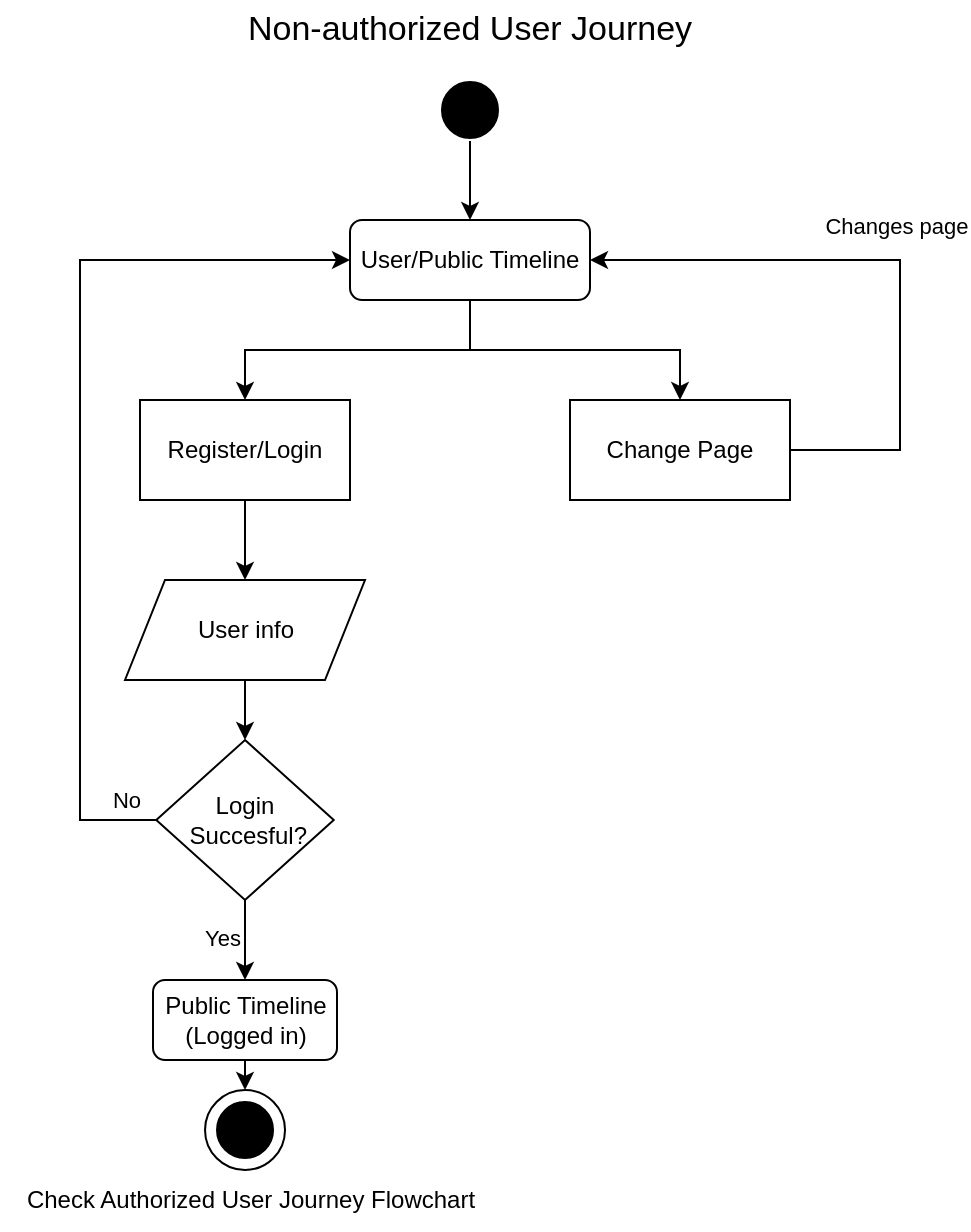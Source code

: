 <mxfile version="22.1.11" type="device">
  <diagram id="C5RBs43oDa-KdzZeNtuy" name="Page-1">
    <mxGraphModel dx="1434" dy="780" grid="1" gridSize="10" guides="1" tooltips="1" connect="1" arrows="1" fold="1" page="1" pageScale="1" pageWidth="827" pageHeight="1169" math="0" shadow="0">
      <root>
        <mxCell id="WIyWlLk6GJQsqaUBKTNV-0" />
        <mxCell id="WIyWlLk6GJQsqaUBKTNV-1" parent="WIyWlLk6GJQsqaUBKTNV-0" />
        <mxCell id="UIGV9pGPV3TPOB1ojocK-3" style="edgeStyle=orthogonalEdgeStyle;rounded=0;orthogonalLoop=1;jettySize=auto;html=1;exitX=0.5;exitY=1;exitDx=0;exitDy=0;entryX=0.5;entryY=0;entryDx=0;entryDy=0;" parent="WIyWlLk6GJQsqaUBKTNV-1" source="WIyWlLk6GJQsqaUBKTNV-3" target="UIGV9pGPV3TPOB1ojocK-2" edge="1">
          <mxGeometry relative="1" as="geometry" />
        </mxCell>
        <mxCell id="UIGV9pGPV3TPOB1ojocK-18" style="edgeStyle=orthogonalEdgeStyle;rounded=0;orthogonalLoop=1;jettySize=auto;html=1;exitX=0.5;exitY=1;exitDx=0;exitDy=0;entryX=0.5;entryY=0;entryDx=0;entryDy=0;" parent="WIyWlLk6GJQsqaUBKTNV-1" source="WIyWlLk6GJQsqaUBKTNV-3" target="UIGV9pGPV3TPOB1ojocK-6" edge="1">
          <mxGeometry relative="1" as="geometry" />
        </mxCell>
        <mxCell id="WIyWlLk6GJQsqaUBKTNV-3" value="User/Public Timeline" style="rounded=1;whiteSpace=wrap;html=1;fontSize=12;glass=0;strokeWidth=1;shadow=0;" parent="WIyWlLk6GJQsqaUBKTNV-1" vertex="1">
          <mxGeometry x="245" y="110" width="120" height="40" as="geometry" />
        </mxCell>
        <mxCell id="UIGV9pGPV3TPOB1ojocK-10" style="edgeStyle=orthogonalEdgeStyle;rounded=0;orthogonalLoop=1;jettySize=auto;html=1;exitX=0.5;exitY=1;exitDx=0;exitDy=0;entryX=0.5;entryY=0;entryDx=0;entryDy=0;" parent="WIyWlLk6GJQsqaUBKTNV-1" source="UIGV9pGPV3TPOB1ojocK-0" target="UIGV9pGPV3TPOB1ojocK-8" edge="1">
          <mxGeometry relative="1" as="geometry" />
        </mxCell>
        <mxCell id="UIGV9pGPV3TPOB1ojocK-0" value="User info" style="shape=parallelogram;perimeter=parallelogramPerimeter;whiteSpace=wrap;html=1;fixedSize=1;" parent="WIyWlLk6GJQsqaUBKTNV-1" vertex="1">
          <mxGeometry x="132.5" y="290" width="120" height="50" as="geometry" />
        </mxCell>
        <mxCell id="UIGV9pGPV3TPOB1ojocK-4" style="edgeStyle=orthogonalEdgeStyle;rounded=0;orthogonalLoop=1;jettySize=auto;html=1;entryX=1;entryY=0.5;entryDx=0;entryDy=0;" parent="WIyWlLk6GJQsqaUBKTNV-1" source="UIGV9pGPV3TPOB1ojocK-2" target="WIyWlLk6GJQsqaUBKTNV-3" edge="1">
          <mxGeometry relative="1" as="geometry">
            <Array as="points">
              <mxPoint x="520" y="225" />
              <mxPoint x="520" y="130" />
            </Array>
          </mxGeometry>
        </mxCell>
        <mxCell id="UIGV9pGPV3TPOB1ojocK-9" value="Changes page" style="edgeLabel;html=1;align=center;verticalAlign=middle;resizable=0;points=[];" parent="UIGV9pGPV3TPOB1ojocK-4" vertex="1" connectable="0">
          <mxGeometry x="-0.212" y="2" relative="1" as="geometry">
            <mxPoint y="-47" as="offset" />
          </mxGeometry>
        </mxCell>
        <mxCell id="UIGV9pGPV3TPOB1ojocK-2" value="Change Page" style="rounded=0;whiteSpace=wrap;html=1;" parent="WIyWlLk6GJQsqaUBKTNV-1" vertex="1">
          <mxGeometry x="355" y="200" width="110" height="50" as="geometry" />
        </mxCell>
        <mxCell id="UIGV9pGPV3TPOB1ojocK-5" value="&lt;font style=&quot;font-size: 17px;&quot;&gt;Non-authorized User Journey&lt;/font&gt;" style="text;html=1;strokeColor=none;fillColor=none;align=center;verticalAlign=middle;whiteSpace=wrap;rounded=0;" parent="WIyWlLk6GJQsqaUBKTNV-1" vertex="1">
          <mxGeometry x="170" width="270" height="30" as="geometry" />
        </mxCell>
        <mxCell id="UIGV9pGPV3TPOB1ojocK-7" style="edgeStyle=orthogonalEdgeStyle;rounded=0;orthogonalLoop=1;jettySize=auto;html=1;exitX=0.5;exitY=1;exitDx=0;exitDy=0;entryX=0.5;entryY=0;entryDx=0;entryDy=0;" parent="WIyWlLk6GJQsqaUBKTNV-1" source="UIGV9pGPV3TPOB1ojocK-6" target="UIGV9pGPV3TPOB1ojocK-0" edge="1">
          <mxGeometry relative="1" as="geometry" />
        </mxCell>
        <mxCell id="UIGV9pGPV3TPOB1ojocK-6" value="Register/Login" style="rounded=0;whiteSpace=wrap;html=1;" parent="WIyWlLk6GJQsqaUBKTNV-1" vertex="1">
          <mxGeometry x="140" y="200" width="105" height="50" as="geometry" />
        </mxCell>
        <mxCell id="UIGV9pGPV3TPOB1ojocK-11" style="edgeStyle=orthogonalEdgeStyle;rounded=0;orthogonalLoop=1;jettySize=auto;html=1;exitX=0;exitY=0.5;exitDx=0;exitDy=0;entryX=0;entryY=0.5;entryDx=0;entryDy=0;" parent="WIyWlLk6GJQsqaUBKTNV-1" source="UIGV9pGPV3TPOB1ojocK-8" target="WIyWlLk6GJQsqaUBKTNV-3" edge="1">
          <mxGeometry relative="1" as="geometry">
            <Array as="points">
              <mxPoint x="110" y="410" />
              <mxPoint x="110" y="130" />
            </Array>
          </mxGeometry>
        </mxCell>
        <mxCell id="UIGV9pGPV3TPOB1ojocK-14" value="No" style="edgeLabel;html=1;align=center;verticalAlign=middle;resizable=0;points=[];" parent="UIGV9pGPV3TPOB1ojocK-11" vertex="1" connectable="0">
          <mxGeometry x="-0.504" y="-1" relative="1" as="geometry">
            <mxPoint x="22" y="64" as="offset" />
          </mxGeometry>
        </mxCell>
        <mxCell id="UIGV9pGPV3TPOB1ojocK-13" style="edgeStyle=orthogonalEdgeStyle;rounded=0;orthogonalLoop=1;jettySize=auto;html=1;exitX=0.5;exitY=1;exitDx=0;exitDy=0;entryX=0.5;entryY=0;entryDx=0;entryDy=0;" parent="WIyWlLk6GJQsqaUBKTNV-1" source="UIGV9pGPV3TPOB1ojocK-8" target="UIGV9pGPV3TPOB1ojocK-12" edge="1">
          <mxGeometry relative="1" as="geometry" />
        </mxCell>
        <mxCell id="UIGV9pGPV3TPOB1ojocK-15" value="Yes" style="edgeLabel;html=1;align=center;verticalAlign=middle;resizable=0;points=[];" parent="UIGV9pGPV3TPOB1ojocK-13" vertex="1" connectable="0">
          <mxGeometry x="-0.083" y="-2" relative="1" as="geometry">
            <mxPoint x="-10" as="offset" />
          </mxGeometry>
        </mxCell>
        <mxCell id="UIGV9pGPV3TPOB1ojocK-8" value="&amp;nbsp;Login&amp;nbsp;&lt;br&gt;&amp;nbsp;Succesful?" style="rhombus;whiteSpace=wrap;html=1;" parent="WIyWlLk6GJQsqaUBKTNV-1" vertex="1">
          <mxGeometry x="148.13" y="370" width="88.75" height="80" as="geometry" />
        </mxCell>
        <mxCell id="UIGV9pGPV3TPOB1ojocK-25" style="edgeStyle=orthogonalEdgeStyle;rounded=0;orthogonalLoop=1;jettySize=auto;html=1;exitX=0.5;exitY=1;exitDx=0;exitDy=0;entryX=0.5;entryY=0;entryDx=0;entryDy=0;" parent="WIyWlLk6GJQsqaUBKTNV-1" source="UIGV9pGPV3TPOB1ojocK-12" target="UIGV9pGPV3TPOB1ojocK-23" edge="1">
          <mxGeometry relative="1" as="geometry" />
        </mxCell>
        <mxCell id="UIGV9pGPV3TPOB1ojocK-12" value="Public Timeline&lt;br&gt;(Logged in)" style="rounded=1;whiteSpace=wrap;html=1;" parent="WIyWlLk6GJQsqaUBKTNV-1" vertex="1">
          <mxGeometry x="146.5" y="490" width="92" height="40" as="geometry" />
        </mxCell>
        <mxCell id="UIGV9pGPV3TPOB1ojocK-17" value="Check Authorized User Journey Flowchart" style="text;html=1;align=center;verticalAlign=middle;resizable=0;points=[];autosize=1;strokeColor=none;fillColor=none;" parent="WIyWlLk6GJQsqaUBKTNV-1" vertex="1">
          <mxGeometry x="70" y="585" width="250" height="30" as="geometry" />
        </mxCell>
        <mxCell id="UIGV9pGPV3TPOB1ojocK-21" style="edgeStyle=orthogonalEdgeStyle;rounded=0;orthogonalLoop=1;jettySize=auto;html=1;exitX=0.5;exitY=1;exitDx=0;exitDy=0;entryX=0.5;entryY=0;entryDx=0;entryDy=0;" parent="WIyWlLk6GJQsqaUBKTNV-1" source="UIGV9pGPV3TPOB1ojocK-20" target="WIyWlLk6GJQsqaUBKTNV-3" edge="1">
          <mxGeometry relative="1" as="geometry" />
        </mxCell>
        <mxCell id="UIGV9pGPV3TPOB1ojocK-20" value="" style="ellipse;whiteSpace=wrap;html=1;aspect=fixed;fillStyle=solid;fillColor=#000000;strokeColor=#FFFFFF;" parent="WIyWlLk6GJQsqaUBKTNV-1" vertex="1">
          <mxGeometry x="290" y="40" width="30" height="30" as="geometry" />
        </mxCell>
        <mxCell id="UIGV9pGPV3TPOB1ojocK-23" value="" style="ellipse;whiteSpace=wrap;html=1;aspect=fixed;fillStyle=solid;fillColor=#FFFFFF;strokeColor=#000000;" parent="WIyWlLk6GJQsqaUBKTNV-1" vertex="1">
          <mxGeometry x="172.51" y="545" width="40" height="40" as="geometry" />
        </mxCell>
        <mxCell id="UIGV9pGPV3TPOB1ojocK-24" value="" style="ellipse;whiteSpace=wrap;html=1;aspect=fixed;fillStyle=solid;fillColor=#000000;strokeColor=#FFFFFF;" parent="WIyWlLk6GJQsqaUBKTNV-1" vertex="1">
          <mxGeometry x="177.51" y="550" width="30" height="30" as="geometry" />
        </mxCell>
      </root>
    </mxGraphModel>
  </diagram>
</mxfile>
